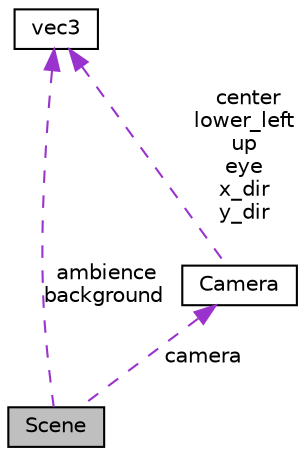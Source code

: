 digraph "Scene"
{
  edge [fontname="Helvetica",fontsize="10",labelfontname="Helvetica",labelfontsize="10"];
  node [fontname="Helvetica",fontsize="10",shape=record];
  Node1 [label="Scene",height=0.2,width=0.4,color="black", fillcolor="grey75", style="filled", fontcolor="black"];
  Node2 -> Node1 [dir="back",color="darkorchid3",fontsize="10",style="dashed",label=" ambience\nbackground" ,fontname="Helvetica"];
  Node2 [label="vec3",height=0.2,width=0.4,color="black", fillcolor="white", style="filled",URL="$classvec3.html"];
  Node3 -> Node1 [dir="back",color="darkorchid3",fontsize="10",style="dashed",label=" camera" ,fontname="Helvetica"];
  Node3 [label="Camera",height=0.2,width=0.4,color="black", fillcolor="white", style="filled",URL="$classCamera.html"];
  Node2 -> Node3 [dir="back",color="darkorchid3",fontsize="10",style="dashed",label=" center\nlower_left\nup\neye\nx_dir\ny_dir" ,fontname="Helvetica"];
}
